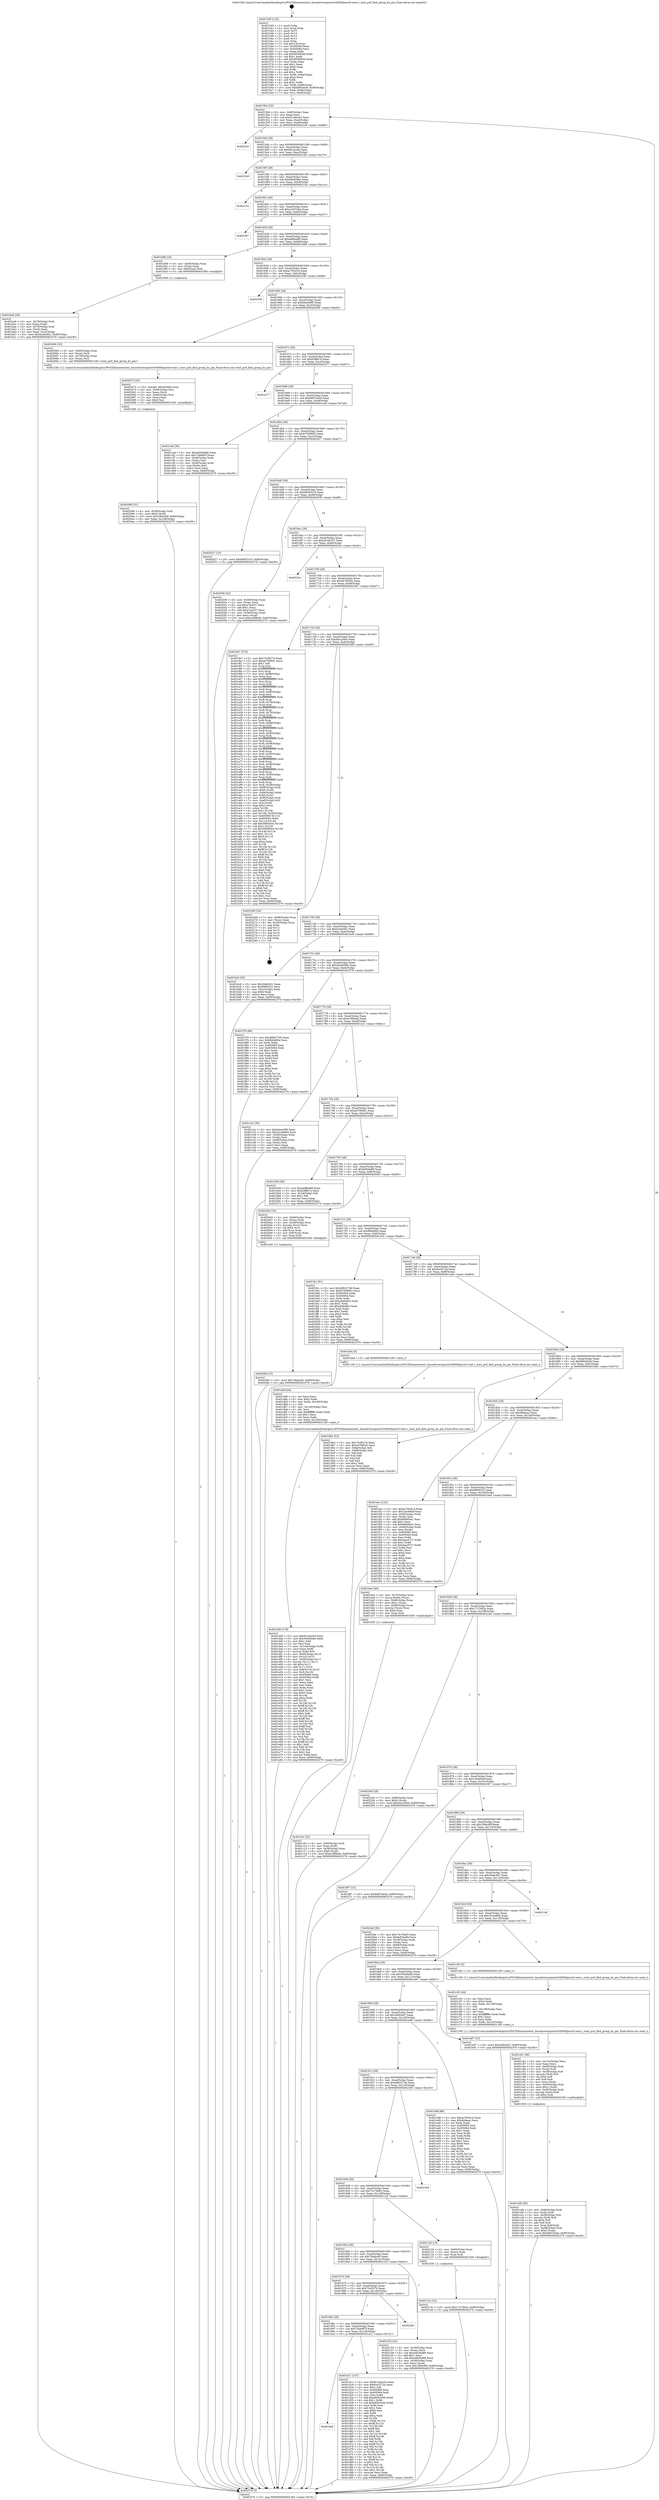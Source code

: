 digraph "0x401540" {
  label = "0x401540 (/mnt/c/Users/mathe/Desktop/tcc/POCII/binaries/extr_linuxdriverspinctrlvt8500pinctrl-wmt.c_wmt_pctl_find_group_by_pin_Final-ollvm.out::main(0))"
  labelloc = "t"
  node[shape=record]

  Entry [label="",width=0.3,height=0.3,shape=circle,fillcolor=black,style=filled]
  "0x4015b4" [label="{
     0x4015b4 [32]\l
     | [instrs]\l
     &nbsp;&nbsp;0x4015b4 \<+6\>: mov -0x90(%rbp),%eax\l
     &nbsp;&nbsp;0x4015ba \<+2\>: mov %eax,%ecx\l
     &nbsp;&nbsp;0x4015bc \<+6\>: sub $0x812da243,%ecx\l
     &nbsp;&nbsp;0x4015c2 \<+6\>: mov %eax,-0xa4(%rbp)\l
     &nbsp;&nbsp;0x4015c8 \<+6\>: mov %ecx,-0xa8(%rbp)\l
     &nbsp;&nbsp;0x4015ce \<+6\>: je 00000000004022c6 \<main+0xd86\>\l
  }"]
  "0x4022c6" [label="{
     0x4022c6\l
  }", style=dashed]
  "0x4015d4" [label="{
     0x4015d4 [28]\l
     | [instrs]\l
     &nbsp;&nbsp;0x4015d4 \<+5\>: jmp 00000000004015d9 \<main+0x99\>\l
     &nbsp;&nbsp;0x4015d9 \<+6\>: mov -0xa4(%rbp),%eax\l
     &nbsp;&nbsp;0x4015df \<+5\>: sub $0x9dc3ce4e,%eax\l
     &nbsp;&nbsp;0x4015e4 \<+6\>: mov %eax,-0xac(%rbp)\l
     &nbsp;&nbsp;0x4015ea \<+6\>: je 00000000004021b0 \<main+0xc70\>\l
  }"]
  Exit [label="",width=0.3,height=0.3,shape=circle,fillcolor=black,style=filled,peripheries=2]
  "0x4021b0" [label="{
     0x4021b0\l
  }", style=dashed]
  "0x4015f0" [label="{
     0x4015f0 [28]\l
     | [instrs]\l
     &nbsp;&nbsp;0x4015f0 \<+5\>: jmp 00000000004015f5 \<main+0xb5\>\l
     &nbsp;&nbsp;0x4015f5 \<+6\>: mov -0xa4(%rbp),%eax\l
     &nbsp;&nbsp;0x4015fb \<+5\>: sub $0x9e6456ee,%eax\l
     &nbsp;&nbsp;0x401600 \<+6\>: mov %eax,-0xb0(%rbp)\l
     &nbsp;&nbsp;0x401606 \<+6\>: je 000000000040215a \<main+0xc1a\>\l
  }"]
  "0x40213c" [label="{
     0x40213c [15]\l
     | [instrs]\l
     &nbsp;&nbsp;0x40213c \<+10\>: movl $0x17270b2a,-0x90(%rbp)\l
     &nbsp;&nbsp;0x402146 \<+5\>: jmp 0000000000402376 \<main+0xe36\>\l
  }"]
  "0x40215a" [label="{
     0x40215a\l
  }", style=dashed]
  "0x40160c" [label="{
     0x40160c [28]\l
     | [instrs]\l
     &nbsp;&nbsp;0x40160c \<+5\>: jmp 0000000000401611 \<main+0xd1\>\l
     &nbsp;&nbsp;0x401611 \<+6\>: mov -0xa4(%rbp),%eax\l
     &nbsp;&nbsp;0x401617 \<+5\>: sub $0xa1b07aba,%eax\l
     &nbsp;&nbsp;0x40161c \<+6\>: mov %eax,-0xb4(%rbp)\l
     &nbsp;&nbsp;0x401622 \<+6\>: je 0000000000402367 \<main+0xe27\>\l
  }"]
  "0x4020f4" [label="{
     0x4020f4 [15]\l
     | [instrs]\l
     &nbsp;&nbsp;0x4020f4 \<+10\>: movl $0x74fadcd0,-0x90(%rbp)\l
     &nbsp;&nbsp;0x4020fe \<+5\>: jmp 0000000000402376 \<main+0xe36\>\l
  }"]
  "0x402367" [label="{
     0x402367\l
  }", style=dashed]
  "0x401628" [label="{
     0x401628 [28]\l
     | [instrs]\l
     &nbsp;&nbsp;0x401628 \<+5\>: jmp 000000000040162d \<main+0xed\>\l
     &nbsp;&nbsp;0x40162d \<+6\>: mov -0xa4(%rbp),%eax\l
     &nbsp;&nbsp;0x401633 \<+5\>: sub $0xabf8ea98,%eax\l
     &nbsp;&nbsp;0x401638 \<+6\>: mov %eax,-0xb8(%rbp)\l
     &nbsp;&nbsp;0x40163e \<+6\>: je 0000000000401b98 \<main+0x658\>\l
  }"]
  "0x402090" [label="{
     0x402090 [31]\l
     | [instrs]\l
     &nbsp;&nbsp;0x402090 \<+4\>: mov -0x38(%rbp),%rdi\l
     &nbsp;&nbsp;0x402094 \<+6\>: movl $0x0,(%rdi)\l
     &nbsp;&nbsp;0x40209a \<+10\>: movl $0x1f9dcd0f,-0x90(%rbp)\l
     &nbsp;&nbsp;0x4020a4 \<+6\>: mov %eax,-0x148(%rbp)\l
     &nbsp;&nbsp;0x4020aa \<+5\>: jmp 0000000000402376 \<main+0xe36\>\l
  }"]
  "0x401b98" [label="{
     0x401b98 [16]\l
     | [instrs]\l
     &nbsp;&nbsp;0x401b98 \<+4\>: mov -0x80(%rbp),%rax\l
     &nbsp;&nbsp;0x401b9c \<+3\>: mov (%rax),%rax\l
     &nbsp;&nbsp;0x401b9f \<+4\>: mov 0x8(%rax),%rdi\l
     &nbsp;&nbsp;0x401ba3 \<+5\>: call 0000000000401060 \<atoi@plt\>\l
     | [calls]\l
     &nbsp;&nbsp;0x401060 \{1\} (unknown)\l
  }"]
  "0x401644" [label="{
     0x401644 [28]\l
     | [instrs]\l
     &nbsp;&nbsp;0x401644 \<+5\>: jmp 0000000000401649 \<main+0x109\>\l
     &nbsp;&nbsp;0x401649 \<+6\>: mov -0xa4(%rbp),%eax\l
     &nbsp;&nbsp;0x40164f \<+5\>: sub $0xac783d14,%eax\l
     &nbsp;&nbsp;0x401654 \<+6\>: mov %eax,-0xbc(%rbp)\l
     &nbsp;&nbsp;0x40165a \<+6\>: je 0000000000402336 \<main+0xdf6\>\l
  }"]
  "0x402073" [label="{
     0x402073 [29]\l
     | [instrs]\l
     &nbsp;&nbsp;0x402073 \<+10\>: movabs $0x4030b6,%rdi\l
     &nbsp;&nbsp;0x40207d \<+4\>: mov -0x40(%rbp),%rsi\l
     &nbsp;&nbsp;0x402081 \<+2\>: mov %eax,(%rsi)\l
     &nbsp;&nbsp;0x402083 \<+4\>: mov -0x40(%rbp),%rsi\l
     &nbsp;&nbsp;0x402087 \<+2\>: mov (%rsi),%esi\l
     &nbsp;&nbsp;0x402089 \<+2\>: mov $0x0,%al\l
     &nbsp;&nbsp;0x40208b \<+5\>: call 0000000000401040 \<printf@plt\>\l
     | [calls]\l
     &nbsp;&nbsp;0x401040 \{1\} (unknown)\l
  }"]
  "0x402336" [label="{
     0x402336\l
  }", style=dashed]
  "0x401660" [label="{
     0x401660 [28]\l
     | [instrs]\l
     &nbsp;&nbsp;0x401660 \<+5\>: jmp 0000000000401665 \<main+0x125\>\l
     &nbsp;&nbsp;0x401665 \<+6\>: mov -0xa4(%rbp),%eax\l
     &nbsp;&nbsp;0x40166b \<+5\>: sub $0xb0ee40f0,%eax\l
     &nbsp;&nbsp;0x401670 \<+6\>: mov %eax,-0xc0(%rbp)\l
     &nbsp;&nbsp;0x401676 \<+6\>: je 0000000000402060 \<main+0xb20\>\l
  }"]
  "0x401dd5" [label="{
     0x401dd5 [178]\l
     | [instrs]\l
     &nbsp;&nbsp;0x401dd5 \<+5\>: mov $0x812da243,%ecx\l
     &nbsp;&nbsp;0x401dda \<+5\>: mov $0x36440ede,%edx\l
     &nbsp;&nbsp;0x401ddf \<+3\>: mov $0x1,%dil\l
     &nbsp;&nbsp;0x401de2 \<+2\>: xor %esi,%esi\l
     &nbsp;&nbsp;0x401de4 \<+7\>: mov -0x144(%rbp),%r8d\l
     &nbsp;&nbsp;0x401deb \<+4\>: imul %eax,%r8d\l
     &nbsp;&nbsp;0x401def \<+3\>: movslq %r8d,%r9\l
     &nbsp;&nbsp;0x401df2 \<+4\>: mov -0x60(%rbp),%r10\l
     &nbsp;&nbsp;0x401df6 \<+3\>: mov (%r10),%r10\l
     &nbsp;&nbsp;0x401df9 \<+4\>: mov -0x58(%rbp),%r11\l
     &nbsp;&nbsp;0x401dfd \<+3\>: movslq (%r11),%r11\l
     &nbsp;&nbsp;0x401e00 \<+4\>: shl $0x4,%r11\l
     &nbsp;&nbsp;0x401e04 \<+3\>: add %r11,%r10\l
     &nbsp;&nbsp;0x401e07 \<+4\>: mov 0x8(%r10),%r10\l
     &nbsp;&nbsp;0x401e0b \<+3\>: mov %r9,(%r10)\l
     &nbsp;&nbsp;0x401e0e \<+7\>: mov 0x405060,%eax\l
     &nbsp;&nbsp;0x401e15 \<+8\>: mov 0x405064,%r8d\l
     &nbsp;&nbsp;0x401e1d \<+3\>: sub $0x1,%esi\l
     &nbsp;&nbsp;0x401e20 \<+2\>: mov %eax,%ebx\l
     &nbsp;&nbsp;0x401e22 \<+2\>: add %esi,%ebx\l
     &nbsp;&nbsp;0x401e24 \<+3\>: imul %ebx,%eax\l
     &nbsp;&nbsp;0x401e27 \<+3\>: and $0x1,%eax\l
     &nbsp;&nbsp;0x401e2a \<+3\>: cmp $0x0,%eax\l
     &nbsp;&nbsp;0x401e2d \<+4\>: sete %r14b\l
     &nbsp;&nbsp;0x401e31 \<+4\>: cmp $0xa,%r8d\l
     &nbsp;&nbsp;0x401e35 \<+4\>: setl %r15b\l
     &nbsp;&nbsp;0x401e39 \<+3\>: mov %r14b,%r12b\l
     &nbsp;&nbsp;0x401e3c \<+4\>: xor $0xff,%r12b\l
     &nbsp;&nbsp;0x401e40 \<+3\>: mov %r15b,%r13b\l
     &nbsp;&nbsp;0x401e43 \<+4\>: xor $0xff,%r13b\l
     &nbsp;&nbsp;0x401e47 \<+4\>: xor $0x1,%dil\l
     &nbsp;&nbsp;0x401e4b \<+3\>: mov %r12b,%al\l
     &nbsp;&nbsp;0x401e4e \<+2\>: and $0xff,%al\l
     &nbsp;&nbsp;0x401e50 \<+3\>: and %dil,%r14b\l
     &nbsp;&nbsp;0x401e53 \<+3\>: mov %r13b,%sil\l
     &nbsp;&nbsp;0x401e56 \<+4\>: and $0xff,%sil\l
     &nbsp;&nbsp;0x401e5a \<+3\>: and %dil,%r15b\l
     &nbsp;&nbsp;0x401e5d \<+3\>: or %r14b,%al\l
     &nbsp;&nbsp;0x401e60 \<+3\>: or %r15b,%sil\l
     &nbsp;&nbsp;0x401e63 \<+3\>: xor %sil,%al\l
     &nbsp;&nbsp;0x401e66 \<+3\>: or %r13b,%r12b\l
     &nbsp;&nbsp;0x401e69 \<+4\>: xor $0xff,%r12b\l
     &nbsp;&nbsp;0x401e6d \<+4\>: or $0x1,%dil\l
     &nbsp;&nbsp;0x401e71 \<+3\>: and %dil,%r12b\l
     &nbsp;&nbsp;0x401e74 \<+3\>: or %r12b,%al\l
     &nbsp;&nbsp;0x401e77 \<+2\>: test $0x1,%al\l
     &nbsp;&nbsp;0x401e79 \<+3\>: cmovne %edx,%ecx\l
     &nbsp;&nbsp;0x401e7c \<+6\>: mov %ecx,-0x90(%rbp)\l
     &nbsp;&nbsp;0x401e82 \<+5\>: jmp 0000000000402376 \<main+0xe36\>\l
  }"]
  "0x402060" [label="{
     0x402060 [19]\l
     | [instrs]\l
     &nbsp;&nbsp;0x402060 \<+4\>: mov -0x60(%rbp),%rax\l
     &nbsp;&nbsp;0x402064 \<+3\>: mov (%rax),%rdi\l
     &nbsp;&nbsp;0x402067 \<+4\>: mov -0x70(%rbp),%rax\l
     &nbsp;&nbsp;0x40206b \<+3\>: mov (%rax),%rsi\l
     &nbsp;&nbsp;0x40206e \<+5\>: call 0000000000401240 \<wmt_pctl_find_group_by_pin\>\l
     | [calls]\l
     &nbsp;&nbsp;0x401240 \{1\} (/mnt/c/Users/mathe/Desktop/tcc/POCII/binaries/extr_linuxdriverspinctrlvt8500pinctrl-wmt.c_wmt_pctl_find_group_by_pin_Final-ollvm.out::wmt_pctl_find_group_by_pin)\l
  }"]
  "0x40167c" [label="{
     0x40167c [28]\l
     | [instrs]\l
     &nbsp;&nbsp;0x40167c \<+5\>: jmp 0000000000401681 \<main+0x141\>\l
     &nbsp;&nbsp;0x401681 \<+6\>: mov -0xa4(%rbp),%eax\l
     &nbsp;&nbsp;0x401687 \<+5\>: sub $0xb2fffa74,%eax\l
     &nbsp;&nbsp;0x40168c \<+6\>: mov %eax,-0xc4(%rbp)\l
     &nbsp;&nbsp;0x401692 \<+6\>: je 0000000000401b77 \<main+0x637\>\l
  }"]
  "0x401da9" [label="{
     0x401da9 [44]\l
     | [instrs]\l
     &nbsp;&nbsp;0x401da9 \<+2\>: xor %ecx,%ecx\l
     &nbsp;&nbsp;0x401dab \<+5\>: mov $0x2,%edx\l
     &nbsp;&nbsp;0x401db0 \<+6\>: mov %edx,-0x140(%rbp)\l
     &nbsp;&nbsp;0x401db6 \<+1\>: cltd\l
     &nbsp;&nbsp;0x401db7 \<+6\>: mov -0x140(%rbp),%esi\l
     &nbsp;&nbsp;0x401dbd \<+2\>: idiv %esi\l
     &nbsp;&nbsp;0x401dbf \<+6\>: imul $0xfffffffe,%edx,%edx\l
     &nbsp;&nbsp;0x401dc5 \<+3\>: sub $0x1,%ecx\l
     &nbsp;&nbsp;0x401dc8 \<+2\>: sub %ecx,%edx\l
     &nbsp;&nbsp;0x401dca \<+6\>: mov %edx,-0x144(%rbp)\l
     &nbsp;&nbsp;0x401dd0 \<+5\>: call 0000000000401160 \<next_i\>\l
     | [calls]\l
     &nbsp;&nbsp;0x401160 \{1\} (/mnt/c/Users/mathe/Desktop/tcc/POCII/binaries/extr_linuxdriverspinctrlvt8500pinctrl-wmt.c_wmt_pctl_find_group_by_pin_Final-ollvm.out::next_i)\l
  }"]
  "0x401b77" [label="{
     0x401b77\l
  }", style=dashed]
  "0x401698" [label="{
     0x401698 [28]\l
     | [instrs]\l
     &nbsp;&nbsp;0x401698 \<+5\>: jmp 000000000040169d \<main+0x15d\>\l
     &nbsp;&nbsp;0x40169d \<+6\>: mov -0xa4(%rbp),%eax\l
     &nbsp;&nbsp;0x4016a3 \<+5\>: sub $0xb687ab4d,%eax\l
     &nbsp;&nbsp;0x4016a8 \<+6\>: mov %eax,-0xc8(%rbp)\l
     &nbsp;&nbsp;0x4016ae \<+6\>: je 0000000000401ced \<main+0x7ad\>\l
  }"]
  "0x4019a8" [label="{
     0x4019a8\l
  }", style=dashed]
  "0x401ced" [label="{
     0x401ced [36]\l
     | [instrs]\l
     &nbsp;&nbsp;0x401ced \<+5\>: mov $0xdd28d566,%eax\l
     &nbsp;&nbsp;0x401cf2 \<+5\>: mov $0x7cbb687f,%ecx\l
     &nbsp;&nbsp;0x401cf7 \<+4\>: mov -0x48(%rbp),%rdx\l
     &nbsp;&nbsp;0x401cfb \<+2\>: mov (%rdx),%esi\l
     &nbsp;&nbsp;0x401cfd \<+4\>: mov -0x50(%rbp),%rdx\l
     &nbsp;&nbsp;0x401d01 \<+2\>: cmp (%rdx),%esi\l
     &nbsp;&nbsp;0x401d03 \<+3\>: cmovl %ecx,%eax\l
     &nbsp;&nbsp;0x401d06 \<+6\>: mov %eax,-0x90(%rbp)\l
     &nbsp;&nbsp;0x401d0c \<+5\>: jmp 0000000000402376 \<main+0xe36\>\l
  }"]
  "0x4016b4" [label="{
     0x4016b4 [28]\l
     | [instrs]\l
     &nbsp;&nbsp;0x4016b4 \<+5\>: jmp 00000000004016b9 \<main+0x179\>\l
     &nbsp;&nbsp;0x4016b9 \<+6\>: mov -0xa4(%rbp),%eax\l
     &nbsp;&nbsp;0x4016bf \<+5\>: sub $0xb7009802,%eax\l
     &nbsp;&nbsp;0x4016c4 \<+6\>: mov %eax,-0xcc(%rbp)\l
     &nbsp;&nbsp;0x4016ca \<+6\>: je 0000000000402027 \<main+0xae7\>\l
  }"]
  "0x401d11" [label="{
     0x401d11 [147]\l
     | [instrs]\l
     &nbsp;&nbsp;0x401d11 \<+5\>: mov $0x812da243,%eax\l
     &nbsp;&nbsp;0x401d16 \<+5\>: mov $0xfce3272a,%ecx\l
     &nbsp;&nbsp;0x401d1b \<+2\>: mov $0x1,%dl\l
     &nbsp;&nbsp;0x401d1d \<+7\>: mov 0x405060,%esi\l
     &nbsp;&nbsp;0x401d24 \<+7\>: mov 0x405064,%edi\l
     &nbsp;&nbsp;0x401d2b \<+3\>: mov %esi,%r8d\l
     &nbsp;&nbsp;0x401d2e \<+7\>: add $0xe9563e56,%r8d\l
     &nbsp;&nbsp;0x401d35 \<+4\>: sub $0x1,%r8d\l
     &nbsp;&nbsp;0x401d39 \<+7\>: sub $0xe9563e56,%r8d\l
     &nbsp;&nbsp;0x401d40 \<+4\>: imul %r8d,%esi\l
     &nbsp;&nbsp;0x401d44 \<+3\>: and $0x1,%esi\l
     &nbsp;&nbsp;0x401d47 \<+3\>: cmp $0x0,%esi\l
     &nbsp;&nbsp;0x401d4a \<+4\>: sete %r9b\l
     &nbsp;&nbsp;0x401d4e \<+3\>: cmp $0xa,%edi\l
     &nbsp;&nbsp;0x401d51 \<+4\>: setl %r10b\l
     &nbsp;&nbsp;0x401d55 \<+3\>: mov %r9b,%r11b\l
     &nbsp;&nbsp;0x401d58 \<+4\>: xor $0xff,%r11b\l
     &nbsp;&nbsp;0x401d5c \<+3\>: mov %r10b,%bl\l
     &nbsp;&nbsp;0x401d5f \<+3\>: xor $0xff,%bl\l
     &nbsp;&nbsp;0x401d62 \<+3\>: xor $0x1,%dl\l
     &nbsp;&nbsp;0x401d65 \<+3\>: mov %r11b,%r14b\l
     &nbsp;&nbsp;0x401d68 \<+4\>: and $0xff,%r14b\l
     &nbsp;&nbsp;0x401d6c \<+3\>: and %dl,%r9b\l
     &nbsp;&nbsp;0x401d6f \<+3\>: mov %bl,%r15b\l
     &nbsp;&nbsp;0x401d72 \<+4\>: and $0xff,%r15b\l
     &nbsp;&nbsp;0x401d76 \<+3\>: and %dl,%r10b\l
     &nbsp;&nbsp;0x401d79 \<+3\>: or %r9b,%r14b\l
     &nbsp;&nbsp;0x401d7c \<+3\>: or %r10b,%r15b\l
     &nbsp;&nbsp;0x401d7f \<+3\>: xor %r15b,%r14b\l
     &nbsp;&nbsp;0x401d82 \<+3\>: or %bl,%r11b\l
     &nbsp;&nbsp;0x401d85 \<+4\>: xor $0xff,%r11b\l
     &nbsp;&nbsp;0x401d89 \<+3\>: or $0x1,%dl\l
     &nbsp;&nbsp;0x401d8c \<+3\>: and %dl,%r11b\l
     &nbsp;&nbsp;0x401d8f \<+3\>: or %r11b,%r14b\l
     &nbsp;&nbsp;0x401d92 \<+4\>: test $0x1,%r14b\l
     &nbsp;&nbsp;0x401d96 \<+3\>: cmovne %ecx,%eax\l
     &nbsp;&nbsp;0x401d99 \<+6\>: mov %eax,-0x90(%rbp)\l
     &nbsp;&nbsp;0x401d9f \<+5\>: jmp 0000000000402376 \<main+0xe36\>\l
  }"]
  "0x402027" [label="{
     0x402027 [15]\l
     | [instrs]\l
     &nbsp;&nbsp;0x402027 \<+10\>: movl $0xb9053c33,-0x90(%rbp)\l
     &nbsp;&nbsp;0x402031 \<+5\>: jmp 0000000000402376 \<main+0xe36\>\l
  }"]
  "0x4016d0" [label="{
     0x4016d0 [28]\l
     | [instrs]\l
     &nbsp;&nbsp;0x4016d0 \<+5\>: jmp 00000000004016d5 \<main+0x195\>\l
     &nbsp;&nbsp;0x4016d5 \<+6\>: mov -0xa4(%rbp),%eax\l
     &nbsp;&nbsp;0x4016db \<+5\>: sub $0xb9053c33,%eax\l
     &nbsp;&nbsp;0x4016e0 \<+6\>: mov %eax,-0xd0(%rbp)\l
     &nbsp;&nbsp;0x4016e6 \<+6\>: je 0000000000402036 \<main+0xaf6\>\l
  }"]
  "0x40198c" [label="{
     0x40198c [28]\l
     | [instrs]\l
     &nbsp;&nbsp;0x40198c \<+5\>: jmp 0000000000401991 \<main+0x451\>\l
     &nbsp;&nbsp;0x401991 \<+6\>: mov -0xa4(%rbp),%eax\l
     &nbsp;&nbsp;0x401997 \<+5\>: sub $0x7cbb687f,%eax\l
     &nbsp;&nbsp;0x40199c \<+6\>: mov %eax,-0x134(%rbp)\l
     &nbsp;&nbsp;0x4019a2 \<+6\>: je 0000000000401d11 \<main+0x7d1\>\l
  }"]
  "0x402036" [label="{
     0x402036 [42]\l
     | [instrs]\l
     &nbsp;&nbsp;0x402036 \<+4\>: mov -0x58(%rbp),%rax\l
     &nbsp;&nbsp;0x40203a \<+2\>: mov (%rax),%ecx\l
     &nbsp;&nbsp;0x40203c \<+6\>: sub $0xa7aa537,%ecx\l
     &nbsp;&nbsp;0x402042 \<+3\>: add $0x1,%ecx\l
     &nbsp;&nbsp;0x402045 \<+6\>: add $0xa7aa537,%ecx\l
     &nbsp;&nbsp;0x40204b \<+4\>: mov -0x58(%rbp),%rax\l
     &nbsp;&nbsp;0x40204f \<+2\>: mov %ecx,(%rax)\l
     &nbsp;&nbsp;0x402051 \<+10\>: movl $0xe1f88eeb,-0x90(%rbp)\l
     &nbsp;&nbsp;0x40205b \<+5\>: jmp 0000000000402376 \<main+0xe36\>\l
  }"]
  "0x4016ec" [label="{
     0x4016ec [28]\l
     | [instrs]\l
     &nbsp;&nbsp;0x4016ec \<+5\>: jmp 00000000004016f1 \<main+0x1b1\>\l
     &nbsp;&nbsp;0x4016f1 \<+6\>: mov -0xa4(%rbp),%eax\l
     &nbsp;&nbsp;0x4016f7 \<+5\>: sub $0xc81b6107,%eax\l
     &nbsp;&nbsp;0x4016fc \<+6\>: mov %eax,-0xd4(%rbp)\l
     &nbsp;&nbsp;0x401702 \<+6\>: je 000000000040223e \<main+0xcfe\>\l
  }"]
  "0x402281" [label="{
     0x402281\l
  }", style=dashed]
  "0x40223e" [label="{
     0x40223e\l
  }", style=dashed]
  "0x401708" [label="{
     0x401708 [28]\l
     | [instrs]\l
     &nbsp;&nbsp;0x401708 \<+5\>: jmp 000000000040170d \<main+0x1cd\>\l
     &nbsp;&nbsp;0x40170d \<+6\>: mov -0xa4(%rbp),%eax\l
     &nbsp;&nbsp;0x401713 \<+5\>: sub $0xd47fd545,%eax\l
     &nbsp;&nbsp;0x401718 \<+6\>: mov %eax,-0xd8(%rbp)\l
     &nbsp;&nbsp;0x40171e \<+6\>: je 00000000004019e7 \<main+0x4a7\>\l
  }"]
  "0x401970" [label="{
     0x401970 [28]\l
     | [instrs]\l
     &nbsp;&nbsp;0x401970 \<+5\>: jmp 0000000000401975 \<main+0x435\>\l
     &nbsp;&nbsp;0x401975 \<+6\>: mov -0xa4(%rbp),%eax\l
     &nbsp;&nbsp;0x40197b \<+5\>: sub $0x75cf027d,%eax\l
     &nbsp;&nbsp;0x401980 \<+6\>: mov %eax,-0x130(%rbp)\l
     &nbsp;&nbsp;0x401986 \<+6\>: je 0000000000402281 \<main+0xd41\>\l
  }"]
  "0x4019e7" [label="{
     0x4019e7 [370]\l
     | [instrs]\l
     &nbsp;&nbsp;0x4019e7 \<+5\>: mov $0x75cf027d,%eax\l
     &nbsp;&nbsp;0x4019ec \<+5\>: mov $0xeb7084d1,%ecx\l
     &nbsp;&nbsp;0x4019f1 \<+2\>: mov $0x1,%dl\l
     &nbsp;&nbsp;0x4019f3 \<+3\>: mov %rsp,%rsi\l
     &nbsp;&nbsp;0x4019f6 \<+4\>: add $0xfffffffffffffff0,%rsi\l
     &nbsp;&nbsp;0x4019fa \<+3\>: mov %rsi,%rsp\l
     &nbsp;&nbsp;0x4019fd \<+7\>: mov %rsi,-0x88(%rbp)\l
     &nbsp;&nbsp;0x401a04 \<+3\>: mov %rsp,%rsi\l
     &nbsp;&nbsp;0x401a07 \<+4\>: add $0xfffffffffffffff0,%rsi\l
     &nbsp;&nbsp;0x401a0b \<+3\>: mov %rsi,%rsp\l
     &nbsp;&nbsp;0x401a0e \<+3\>: mov %rsp,%rdi\l
     &nbsp;&nbsp;0x401a11 \<+4\>: add $0xfffffffffffffff0,%rdi\l
     &nbsp;&nbsp;0x401a15 \<+3\>: mov %rdi,%rsp\l
     &nbsp;&nbsp;0x401a18 \<+4\>: mov %rdi,-0x80(%rbp)\l
     &nbsp;&nbsp;0x401a1c \<+3\>: mov %rsp,%rdi\l
     &nbsp;&nbsp;0x401a1f \<+4\>: add $0xfffffffffffffff0,%rdi\l
     &nbsp;&nbsp;0x401a23 \<+3\>: mov %rdi,%rsp\l
     &nbsp;&nbsp;0x401a26 \<+4\>: mov %rdi,-0x78(%rbp)\l
     &nbsp;&nbsp;0x401a2a \<+3\>: mov %rsp,%rdi\l
     &nbsp;&nbsp;0x401a2d \<+4\>: add $0xfffffffffffffff0,%rdi\l
     &nbsp;&nbsp;0x401a31 \<+3\>: mov %rdi,%rsp\l
     &nbsp;&nbsp;0x401a34 \<+4\>: mov %rdi,-0x70(%rbp)\l
     &nbsp;&nbsp;0x401a38 \<+3\>: mov %rsp,%rdi\l
     &nbsp;&nbsp;0x401a3b \<+4\>: add $0xfffffffffffffff0,%rdi\l
     &nbsp;&nbsp;0x401a3f \<+3\>: mov %rdi,%rsp\l
     &nbsp;&nbsp;0x401a42 \<+4\>: mov %rdi,-0x68(%rbp)\l
     &nbsp;&nbsp;0x401a46 \<+3\>: mov %rsp,%rdi\l
     &nbsp;&nbsp;0x401a49 \<+4\>: add $0xfffffffffffffff0,%rdi\l
     &nbsp;&nbsp;0x401a4d \<+3\>: mov %rdi,%rsp\l
     &nbsp;&nbsp;0x401a50 \<+4\>: mov %rdi,-0x60(%rbp)\l
     &nbsp;&nbsp;0x401a54 \<+3\>: mov %rsp,%rdi\l
     &nbsp;&nbsp;0x401a57 \<+4\>: add $0xfffffffffffffff0,%rdi\l
     &nbsp;&nbsp;0x401a5b \<+3\>: mov %rdi,%rsp\l
     &nbsp;&nbsp;0x401a5e \<+4\>: mov %rdi,-0x58(%rbp)\l
     &nbsp;&nbsp;0x401a62 \<+3\>: mov %rsp,%rdi\l
     &nbsp;&nbsp;0x401a65 \<+4\>: add $0xfffffffffffffff0,%rdi\l
     &nbsp;&nbsp;0x401a69 \<+3\>: mov %rdi,%rsp\l
     &nbsp;&nbsp;0x401a6c \<+4\>: mov %rdi,-0x50(%rbp)\l
     &nbsp;&nbsp;0x401a70 \<+3\>: mov %rsp,%rdi\l
     &nbsp;&nbsp;0x401a73 \<+4\>: add $0xfffffffffffffff0,%rdi\l
     &nbsp;&nbsp;0x401a77 \<+3\>: mov %rdi,%rsp\l
     &nbsp;&nbsp;0x401a7a \<+4\>: mov %rdi,-0x48(%rbp)\l
     &nbsp;&nbsp;0x401a7e \<+3\>: mov %rsp,%rdi\l
     &nbsp;&nbsp;0x401a81 \<+4\>: add $0xfffffffffffffff0,%rdi\l
     &nbsp;&nbsp;0x401a85 \<+3\>: mov %rdi,%rsp\l
     &nbsp;&nbsp;0x401a88 \<+4\>: mov %rdi,-0x40(%rbp)\l
     &nbsp;&nbsp;0x401a8c \<+3\>: mov %rsp,%rdi\l
     &nbsp;&nbsp;0x401a8f \<+4\>: add $0xfffffffffffffff0,%rdi\l
     &nbsp;&nbsp;0x401a93 \<+3\>: mov %rdi,%rsp\l
     &nbsp;&nbsp;0x401a96 \<+4\>: mov %rdi,-0x38(%rbp)\l
     &nbsp;&nbsp;0x401a9a \<+7\>: mov -0x88(%rbp),%rdi\l
     &nbsp;&nbsp;0x401aa1 \<+6\>: movl $0x0,(%rdi)\l
     &nbsp;&nbsp;0x401aa7 \<+7\>: mov -0x94(%rbp),%r8d\l
     &nbsp;&nbsp;0x401aae \<+3\>: mov %r8d,(%rsi)\l
     &nbsp;&nbsp;0x401ab1 \<+4\>: mov -0x80(%rbp),%rdi\l
     &nbsp;&nbsp;0x401ab5 \<+7\>: mov -0xa0(%rbp),%r9\l
     &nbsp;&nbsp;0x401abc \<+3\>: mov %r9,(%rdi)\l
     &nbsp;&nbsp;0x401abf \<+3\>: cmpl $0x2,(%rsi)\l
     &nbsp;&nbsp;0x401ac2 \<+4\>: setne %r10b\l
     &nbsp;&nbsp;0x401ac6 \<+4\>: and $0x1,%r10b\l
     &nbsp;&nbsp;0x401aca \<+4\>: mov %r10b,-0x2d(%rbp)\l
     &nbsp;&nbsp;0x401ace \<+8\>: mov 0x405060,%r11d\l
     &nbsp;&nbsp;0x401ad6 \<+7\>: mov 0x405064,%ebx\l
     &nbsp;&nbsp;0x401add \<+3\>: mov %r11d,%r14d\l
     &nbsp;&nbsp;0x401ae0 \<+7\>: add $0x590f45e4,%r14d\l
     &nbsp;&nbsp;0x401ae7 \<+4\>: sub $0x1,%r14d\l
     &nbsp;&nbsp;0x401aeb \<+7\>: sub $0x590f45e4,%r14d\l
     &nbsp;&nbsp;0x401af2 \<+4\>: imul %r14d,%r11d\l
     &nbsp;&nbsp;0x401af6 \<+4\>: and $0x1,%r11d\l
     &nbsp;&nbsp;0x401afa \<+4\>: cmp $0x0,%r11d\l
     &nbsp;&nbsp;0x401afe \<+4\>: sete %r10b\l
     &nbsp;&nbsp;0x401b02 \<+3\>: cmp $0xa,%ebx\l
     &nbsp;&nbsp;0x401b05 \<+4\>: setl %r15b\l
     &nbsp;&nbsp;0x401b09 \<+3\>: mov %r10b,%r12b\l
     &nbsp;&nbsp;0x401b0c \<+4\>: xor $0xff,%r12b\l
     &nbsp;&nbsp;0x401b10 \<+3\>: mov %r15b,%r13b\l
     &nbsp;&nbsp;0x401b13 \<+4\>: xor $0xff,%r13b\l
     &nbsp;&nbsp;0x401b17 \<+3\>: xor $0x0,%dl\l
     &nbsp;&nbsp;0x401b1a \<+3\>: mov %r12b,%sil\l
     &nbsp;&nbsp;0x401b1d \<+4\>: and $0x0,%sil\l
     &nbsp;&nbsp;0x401b21 \<+3\>: and %dl,%r10b\l
     &nbsp;&nbsp;0x401b24 \<+3\>: mov %r13b,%dil\l
     &nbsp;&nbsp;0x401b27 \<+4\>: and $0x0,%dil\l
     &nbsp;&nbsp;0x401b2b \<+3\>: and %dl,%r15b\l
     &nbsp;&nbsp;0x401b2e \<+3\>: or %r10b,%sil\l
     &nbsp;&nbsp;0x401b31 \<+3\>: or %r15b,%dil\l
     &nbsp;&nbsp;0x401b34 \<+3\>: xor %dil,%sil\l
     &nbsp;&nbsp;0x401b37 \<+3\>: or %r13b,%r12b\l
     &nbsp;&nbsp;0x401b3a \<+4\>: xor $0xff,%r12b\l
     &nbsp;&nbsp;0x401b3e \<+3\>: or $0x0,%dl\l
     &nbsp;&nbsp;0x401b41 \<+3\>: and %dl,%r12b\l
     &nbsp;&nbsp;0x401b44 \<+3\>: or %r12b,%sil\l
     &nbsp;&nbsp;0x401b47 \<+4\>: test $0x1,%sil\l
     &nbsp;&nbsp;0x401b4b \<+3\>: cmovne %ecx,%eax\l
     &nbsp;&nbsp;0x401b4e \<+6\>: mov %eax,-0x90(%rbp)\l
     &nbsp;&nbsp;0x401b54 \<+5\>: jmp 0000000000402376 \<main+0xe36\>\l
  }"]
  "0x401724" [label="{
     0x401724 [28]\l
     | [instrs]\l
     &nbsp;&nbsp;0x401724 \<+5\>: jmp 0000000000401729 \<main+0x1e9\>\l
     &nbsp;&nbsp;0x401729 \<+6\>: mov -0xa4(%rbp),%eax\l
     &nbsp;&nbsp;0x40172f \<+5\>: sub $0xd4cc20b4,%eax\l
     &nbsp;&nbsp;0x401734 \<+6\>: mov %eax,-0xdc(%rbp)\l
     &nbsp;&nbsp;0x40173a \<+6\>: je 0000000000402269 \<main+0xd29\>\l
  }"]
  "0x402103" [label="{
     0x402103 [42]\l
     | [instrs]\l
     &nbsp;&nbsp;0x402103 \<+4\>: mov -0x38(%rbp),%rax\l
     &nbsp;&nbsp;0x402107 \<+2\>: mov (%rax),%ecx\l
     &nbsp;&nbsp;0x402109 \<+6\>: sub $0xe0b3bd89,%ecx\l
     &nbsp;&nbsp;0x40210f \<+3\>: add $0x1,%ecx\l
     &nbsp;&nbsp;0x402112 \<+6\>: add $0xe0b3bd89,%ecx\l
     &nbsp;&nbsp;0x402118 \<+4\>: mov -0x38(%rbp),%rax\l
     &nbsp;&nbsp;0x40211c \<+2\>: mov %ecx,(%rax)\l
     &nbsp;&nbsp;0x40211e \<+10\>: movl $0x1f9dcd0f,-0x90(%rbp)\l
     &nbsp;&nbsp;0x402128 \<+5\>: jmp 0000000000402376 \<main+0xe36\>\l
  }"]
  "0x402269" [label="{
     0x402269 [24]\l
     | [instrs]\l
     &nbsp;&nbsp;0x402269 \<+7\>: mov -0x88(%rbp),%rax\l
     &nbsp;&nbsp;0x402270 \<+2\>: mov (%rax),%eax\l
     &nbsp;&nbsp;0x402272 \<+4\>: lea -0x28(%rbp),%rsp\l
     &nbsp;&nbsp;0x402276 \<+1\>: pop %rbx\l
     &nbsp;&nbsp;0x402277 \<+2\>: pop %r12\l
     &nbsp;&nbsp;0x402279 \<+2\>: pop %r13\l
     &nbsp;&nbsp;0x40227b \<+2\>: pop %r14\l
     &nbsp;&nbsp;0x40227d \<+2\>: pop %r15\l
     &nbsp;&nbsp;0x40227f \<+1\>: pop %rbp\l
     &nbsp;&nbsp;0x402280 \<+1\>: ret\l
  }"]
  "0x401740" [label="{
     0x401740 [28]\l
     | [instrs]\l
     &nbsp;&nbsp;0x401740 \<+5\>: jmp 0000000000401745 \<main+0x205\>\l
     &nbsp;&nbsp;0x401745 \<+6\>: mov -0xa4(%rbp),%eax\l
     &nbsp;&nbsp;0x40174b \<+5\>: sub $0xdcadc85c,%eax\l
     &nbsp;&nbsp;0x401750 \<+6\>: mov %eax,-0xe0(%rbp)\l
     &nbsp;&nbsp;0x401756 \<+6\>: je 0000000000401bc6 \<main+0x686\>\l
  }"]
  "0x401954" [label="{
     0x401954 [28]\l
     | [instrs]\l
     &nbsp;&nbsp;0x401954 \<+5\>: jmp 0000000000401959 \<main+0x419\>\l
     &nbsp;&nbsp;0x401959 \<+6\>: mov -0xa4(%rbp),%eax\l
     &nbsp;&nbsp;0x40195f \<+5\>: sub $0x74fadcd0,%eax\l
     &nbsp;&nbsp;0x401964 \<+6\>: mov %eax,-0x12c(%rbp)\l
     &nbsp;&nbsp;0x40196a \<+6\>: je 0000000000402103 \<main+0xbc3\>\l
  }"]
  "0x401bc6" [label="{
     0x401bc6 [30]\l
     | [instrs]\l
     &nbsp;&nbsp;0x401bc6 \<+5\>: mov $0x26afc401,%eax\l
     &nbsp;&nbsp;0x401bcb \<+5\>: mov $0x9909222,%ecx\l
     &nbsp;&nbsp;0x401bd0 \<+3\>: mov -0x2c(%rbp),%edx\l
     &nbsp;&nbsp;0x401bd3 \<+3\>: cmp $0x0,%edx\l
     &nbsp;&nbsp;0x401bd6 \<+3\>: cmove %ecx,%eax\l
     &nbsp;&nbsp;0x401bd9 \<+6\>: mov %eax,-0x90(%rbp)\l
     &nbsp;&nbsp;0x401bdf \<+5\>: jmp 0000000000402376 \<main+0xe36\>\l
  }"]
  "0x40175c" [label="{
     0x40175c [28]\l
     | [instrs]\l
     &nbsp;&nbsp;0x40175c \<+5\>: jmp 0000000000401761 \<main+0x221\>\l
     &nbsp;&nbsp;0x401761 \<+6\>: mov -0xa4(%rbp),%eax\l
     &nbsp;&nbsp;0x401767 \<+5\>: sub $0xdd28d566,%eax\l
     &nbsp;&nbsp;0x40176c \<+6\>: mov %eax,-0xe4(%rbp)\l
     &nbsp;&nbsp;0x401772 \<+6\>: je 0000000000401f76 \<main+0xa36\>\l
  }"]
  "0x40212d" [label="{
     0x40212d [15]\l
     | [instrs]\l
     &nbsp;&nbsp;0x40212d \<+4\>: mov -0x60(%rbp),%rax\l
     &nbsp;&nbsp;0x402131 \<+3\>: mov (%rax),%rax\l
     &nbsp;&nbsp;0x402134 \<+3\>: mov %rax,%rdi\l
     &nbsp;&nbsp;0x402137 \<+5\>: call 0000000000401030 \<free@plt\>\l
     | [calls]\l
     &nbsp;&nbsp;0x401030 \{1\} (unknown)\l
  }"]
  "0x401f76" [label="{
     0x401f76 [86]\l
     | [instrs]\l
     &nbsp;&nbsp;0x401f76 \<+5\>: mov $0x48822746,%eax\l
     &nbsp;&nbsp;0x401f7b \<+5\>: mov $0xfbbfa90a,%ecx\l
     &nbsp;&nbsp;0x401f80 \<+2\>: xor %edx,%edx\l
     &nbsp;&nbsp;0x401f82 \<+7\>: mov 0x405060,%esi\l
     &nbsp;&nbsp;0x401f89 \<+7\>: mov 0x405064,%edi\l
     &nbsp;&nbsp;0x401f90 \<+3\>: sub $0x1,%edx\l
     &nbsp;&nbsp;0x401f93 \<+3\>: mov %esi,%r8d\l
     &nbsp;&nbsp;0x401f96 \<+3\>: add %edx,%r8d\l
     &nbsp;&nbsp;0x401f99 \<+4\>: imul %r8d,%esi\l
     &nbsp;&nbsp;0x401f9d \<+3\>: and $0x1,%esi\l
     &nbsp;&nbsp;0x401fa0 \<+3\>: cmp $0x0,%esi\l
     &nbsp;&nbsp;0x401fa3 \<+4\>: sete %r9b\l
     &nbsp;&nbsp;0x401fa7 \<+3\>: cmp $0xa,%edi\l
     &nbsp;&nbsp;0x401faa \<+4\>: setl %r10b\l
     &nbsp;&nbsp;0x401fae \<+3\>: mov %r9b,%r11b\l
     &nbsp;&nbsp;0x401fb1 \<+3\>: and %r10b,%r11b\l
     &nbsp;&nbsp;0x401fb4 \<+3\>: xor %r10b,%r9b\l
     &nbsp;&nbsp;0x401fb7 \<+3\>: or %r9b,%r11b\l
     &nbsp;&nbsp;0x401fba \<+4\>: test $0x1,%r11b\l
     &nbsp;&nbsp;0x401fbe \<+3\>: cmovne %ecx,%eax\l
     &nbsp;&nbsp;0x401fc1 \<+6\>: mov %eax,-0x90(%rbp)\l
     &nbsp;&nbsp;0x401fc7 \<+5\>: jmp 0000000000402376 \<main+0xe36\>\l
  }"]
  "0x401778" [label="{
     0x401778 [28]\l
     | [instrs]\l
     &nbsp;&nbsp;0x401778 \<+5\>: jmp 000000000040177d \<main+0x23d\>\l
     &nbsp;&nbsp;0x40177d \<+6\>: mov -0xa4(%rbp),%eax\l
     &nbsp;&nbsp;0x401783 \<+5\>: sub $0xe1f88eeb,%eax\l
     &nbsp;&nbsp;0x401788 \<+6\>: mov %eax,-0xe8(%rbp)\l
     &nbsp;&nbsp;0x40178e \<+6\>: je 0000000000401c2c \<main+0x6ec\>\l
  }"]
  "0x401938" [label="{
     0x401938 [28]\l
     | [instrs]\l
     &nbsp;&nbsp;0x401938 \<+5\>: jmp 000000000040193d \<main+0x3fd\>\l
     &nbsp;&nbsp;0x40193d \<+6\>: mov -0xa4(%rbp),%eax\l
     &nbsp;&nbsp;0x401943 \<+5\>: sub $0x73c79e83,%eax\l
     &nbsp;&nbsp;0x401948 \<+6\>: mov %eax,-0x128(%rbp)\l
     &nbsp;&nbsp;0x40194e \<+6\>: je 000000000040212d \<main+0xbed\>\l
  }"]
  "0x401c2c" [label="{
     0x401c2c [36]\l
     | [instrs]\l
     &nbsp;&nbsp;0x401c2c \<+5\>: mov $0xb0ee40f0,%eax\l
     &nbsp;&nbsp;0x401c31 \<+5\>: mov $0x32c4e80d,%ecx\l
     &nbsp;&nbsp;0x401c36 \<+4\>: mov -0x58(%rbp),%rdx\l
     &nbsp;&nbsp;0x401c3a \<+2\>: mov (%rdx),%esi\l
     &nbsp;&nbsp;0x401c3c \<+4\>: mov -0x68(%rbp),%rdx\l
     &nbsp;&nbsp;0x401c40 \<+2\>: cmp (%rdx),%esi\l
     &nbsp;&nbsp;0x401c42 \<+3\>: cmovl %ecx,%eax\l
     &nbsp;&nbsp;0x401c45 \<+6\>: mov %eax,-0x90(%rbp)\l
     &nbsp;&nbsp;0x401c4b \<+5\>: jmp 0000000000402376 \<main+0xe36\>\l
  }"]
  "0x401794" [label="{
     0x401794 [28]\l
     | [instrs]\l
     &nbsp;&nbsp;0x401794 \<+5\>: jmp 0000000000401799 \<main+0x259\>\l
     &nbsp;&nbsp;0x401799 \<+6\>: mov -0xa4(%rbp),%eax\l
     &nbsp;&nbsp;0x40179f \<+5\>: sub $0xeb7084d1,%eax\l
     &nbsp;&nbsp;0x4017a4 \<+6\>: mov %eax,-0xec(%rbp)\l
     &nbsp;&nbsp;0x4017aa \<+6\>: je 0000000000401b59 \<main+0x619\>\l
  }"]
  "0x402358" [label="{
     0x402358\l
  }", style=dashed]
  "0x401b59" [label="{
     0x401b59 [30]\l
     | [instrs]\l
     &nbsp;&nbsp;0x401b59 \<+5\>: mov $0xabf8ea98,%eax\l
     &nbsp;&nbsp;0x401b5e \<+5\>: mov $0xb2fffa74,%ecx\l
     &nbsp;&nbsp;0x401b63 \<+3\>: mov -0x2d(%rbp),%dl\l
     &nbsp;&nbsp;0x401b66 \<+3\>: test $0x1,%dl\l
     &nbsp;&nbsp;0x401b69 \<+3\>: cmovne %ecx,%eax\l
     &nbsp;&nbsp;0x401b6c \<+6\>: mov %eax,-0x90(%rbp)\l
     &nbsp;&nbsp;0x401b72 \<+5\>: jmp 0000000000402376 \<main+0xe36\>\l
  }"]
  "0x4017b0" [label="{
     0x4017b0 [28]\l
     | [instrs]\l
     &nbsp;&nbsp;0x4017b0 \<+5\>: jmp 00000000004017b5 \<main+0x275\>\l
     &nbsp;&nbsp;0x4017b5 \<+6\>: mov -0xa4(%rbp),%eax\l
     &nbsp;&nbsp;0x4017bb \<+5\>: sub $0xfa834a99,%eax\l
     &nbsp;&nbsp;0x4017c0 \<+6\>: mov %eax,-0xf0(%rbp)\l
     &nbsp;&nbsp;0x4017c6 \<+6\>: je 00000000004020d3 \<main+0xb93\>\l
  }"]
  "0x40191c" [label="{
     0x40191c [28]\l
     | [instrs]\l
     &nbsp;&nbsp;0x40191c \<+5\>: jmp 0000000000401921 \<main+0x3e1\>\l
     &nbsp;&nbsp;0x401921 \<+6\>: mov -0xa4(%rbp),%eax\l
     &nbsp;&nbsp;0x401927 \<+5\>: sub $0x48822746,%eax\l
     &nbsp;&nbsp;0x40192c \<+6\>: mov %eax,-0x124(%rbp)\l
     &nbsp;&nbsp;0x401932 \<+6\>: je 0000000000402358 \<main+0xe18\>\l
  }"]
  "0x4020d3" [label="{
     0x4020d3 [33]\l
     | [instrs]\l
     &nbsp;&nbsp;0x4020d3 \<+4\>: mov -0x60(%rbp),%rax\l
     &nbsp;&nbsp;0x4020d7 \<+3\>: mov (%rax),%rax\l
     &nbsp;&nbsp;0x4020da \<+4\>: mov -0x38(%rbp),%rcx\l
     &nbsp;&nbsp;0x4020de \<+3\>: movslq (%rcx),%rcx\l
     &nbsp;&nbsp;0x4020e1 \<+4\>: shl $0x4,%rcx\l
     &nbsp;&nbsp;0x4020e5 \<+3\>: add %rcx,%rax\l
     &nbsp;&nbsp;0x4020e8 \<+4\>: mov 0x8(%rax),%rax\l
     &nbsp;&nbsp;0x4020ec \<+3\>: mov %rax,%rdi\l
     &nbsp;&nbsp;0x4020ef \<+5\>: call 0000000000401030 \<free@plt\>\l
     | [calls]\l
     &nbsp;&nbsp;0x401030 \{1\} (unknown)\l
  }"]
  "0x4017cc" [label="{
     0x4017cc [28]\l
     | [instrs]\l
     &nbsp;&nbsp;0x4017cc \<+5\>: jmp 00000000004017d1 \<main+0x291\>\l
     &nbsp;&nbsp;0x4017d1 \<+6\>: mov -0xa4(%rbp),%eax\l
     &nbsp;&nbsp;0x4017d7 \<+5\>: sub $0xfbbfa90a,%eax\l
     &nbsp;&nbsp;0x4017dc \<+6\>: mov %eax,-0xf4(%rbp)\l
     &nbsp;&nbsp;0x4017e2 \<+6\>: je 0000000000401fcc \<main+0xa8c\>\l
  }"]
  "0x401e96" [label="{
     0x401e96 [86]\l
     | [instrs]\l
     &nbsp;&nbsp;0x401e96 \<+5\>: mov $0xac783d14,%eax\l
     &nbsp;&nbsp;0x401e9b \<+5\>: mov $0x46faeac,%ecx\l
     &nbsp;&nbsp;0x401ea0 \<+2\>: xor %edx,%edx\l
     &nbsp;&nbsp;0x401ea2 \<+7\>: mov 0x405060,%esi\l
     &nbsp;&nbsp;0x401ea9 \<+7\>: mov 0x405064,%edi\l
     &nbsp;&nbsp;0x401eb0 \<+3\>: sub $0x1,%edx\l
     &nbsp;&nbsp;0x401eb3 \<+3\>: mov %esi,%r8d\l
     &nbsp;&nbsp;0x401eb6 \<+3\>: add %edx,%r8d\l
     &nbsp;&nbsp;0x401eb9 \<+4\>: imul %r8d,%esi\l
     &nbsp;&nbsp;0x401ebd \<+3\>: and $0x1,%esi\l
     &nbsp;&nbsp;0x401ec0 \<+3\>: cmp $0x0,%esi\l
     &nbsp;&nbsp;0x401ec3 \<+4\>: sete %r9b\l
     &nbsp;&nbsp;0x401ec7 \<+3\>: cmp $0xa,%edi\l
     &nbsp;&nbsp;0x401eca \<+4\>: setl %r10b\l
     &nbsp;&nbsp;0x401ece \<+3\>: mov %r9b,%r11b\l
     &nbsp;&nbsp;0x401ed1 \<+3\>: and %r10b,%r11b\l
     &nbsp;&nbsp;0x401ed4 \<+3\>: xor %r10b,%r9b\l
     &nbsp;&nbsp;0x401ed7 \<+3\>: or %r9b,%r11b\l
     &nbsp;&nbsp;0x401eda \<+4\>: test $0x1,%r11b\l
     &nbsp;&nbsp;0x401ede \<+3\>: cmovne %ecx,%eax\l
     &nbsp;&nbsp;0x401ee1 \<+6\>: mov %eax,-0x90(%rbp)\l
     &nbsp;&nbsp;0x401ee7 \<+5\>: jmp 0000000000402376 \<main+0xe36\>\l
  }"]
  "0x401fcc" [label="{
     0x401fcc [91]\l
     | [instrs]\l
     &nbsp;&nbsp;0x401fcc \<+5\>: mov $0x48822746,%eax\l
     &nbsp;&nbsp;0x401fd1 \<+5\>: mov $0xb7009802,%ecx\l
     &nbsp;&nbsp;0x401fd6 \<+7\>: mov 0x405060,%edx\l
     &nbsp;&nbsp;0x401fdd \<+7\>: mov 0x405064,%esi\l
     &nbsp;&nbsp;0x401fe4 \<+2\>: mov %edx,%edi\l
     &nbsp;&nbsp;0x401fe6 \<+6\>: add $0xab4bdfe3,%edi\l
     &nbsp;&nbsp;0x401fec \<+3\>: sub $0x1,%edi\l
     &nbsp;&nbsp;0x401fef \<+6\>: sub $0xab4bdfe3,%edi\l
     &nbsp;&nbsp;0x401ff5 \<+3\>: imul %edi,%edx\l
     &nbsp;&nbsp;0x401ff8 \<+3\>: and $0x1,%edx\l
     &nbsp;&nbsp;0x401ffb \<+3\>: cmp $0x0,%edx\l
     &nbsp;&nbsp;0x401ffe \<+4\>: sete %r8b\l
     &nbsp;&nbsp;0x402002 \<+3\>: cmp $0xa,%esi\l
     &nbsp;&nbsp;0x402005 \<+4\>: setl %r9b\l
     &nbsp;&nbsp;0x402009 \<+3\>: mov %r8b,%r10b\l
     &nbsp;&nbsp;0x40200c \<+3\>: and %r9b,%r10b\l
     &nbsp;&nbsp;0x40200f \<+3\>: xor %r9b,%r8b\l
     &nbsp;&nbsp;0x402012 \<+3\>: or %r8b,%r10b\l
     &nbsp;&nbsp;0x402015 \<+4\>: test $0x1,%r10b\l
     &nbsp;&nbsp;0x402019 \<+3\>: cmovne %ecx,%eax\l
     &nbsp;&nbsp;0x40201c \<+6\>: mov %eax,-0x90(%rbp)\l
     &nbsp;&nbsp;0x402022 \<+5\>: jmp 0000000000402376 \<main+0xe36\>\l
  }"]
  "0x4017e8" [label="{
     0x4017e8 [28]\l
     | [instrs]\l
     &nbsp;&nbsp;0x4017e8 \<+5\>: jmp 00000000004017ed \<main+0x2ad\>\l
     &nbsp;&nbsp;0x4017ed \<+6\>: mov -0xa4(%rbp),%eax\l
     &nbsp;&nbsp;0x4017f3 \<+5\>: sub $0xfce3272a,%eax\l
     &nbsp;&nbsp;0x4017f8 \<+6\>: mov %eax,-0xf8(%rbp)\l
     &nbsp;&nbsp;0x4017fe \<+6\>: je 0000000000401da4 \<main+0x864\>\l
  }"]
  "0x401900" [label="{
     0x401900 [28]\l
     | [instrs]\l
     &nbsp;&nbsp;0x401900 \<+5\>: jmp 0000000000401905 \<main+0x3c5\>\l
     &nbsp;&nbsp;0x401905 \<+6\>: mov -0xa4(%rbp),%eax\l
     &nbsp;&nbsp;0x40190b \<+5\>: sub $0x3bf0cba7,%eax\l
     &nbsp;&nbsp;0x401910 \<+6\>: mov %eax,-0x120(%rbp)\l
     &nbsp;&nbsp;0x401916 \<+6\>: je 0000000000401e96 \<main+0x956\>\l
  }"]
  "0x401da4" [label="{
     0x401da4 [5]\l
     | [instrs]\l
     &nbsp;&nbsp;0x401da4 \<+5\>: call 0000000000401160 \<next_i\>\l
     | [calls]\l
     &nbsp;&nbsp;0x401160 \{1\} (/mnt/c/Users/mathe/Desktop/tcc/POCII/binaries/extr_linuxdriverspinctrlvt8500pinctrl-wmt.c_wmt_pctl_find_group_by_pin_Final-ollvm.out::next_i)\l
  }"]
  "0x401804" [label="{
     0x401804 [28]\l
     | [instrs]\l
     &nbsp;&nbsp;0x401804 \<+5\>: jmp 0000000000401809 \<main+0x2c9\>\l
     &nbsp;&nbsp;0x401809 \<+6\>: mov -0xa4(%rbp),%eax\l
     &nbsp;&nbsp;0x40180f \<+5\>: sub $0xfd8445e6,%eax\l
     &nbsp;&nbsp;0x401814 \<+6\>: mov %eax,-0xfc(%rbp)\l
     &nbsp;&nbsp;0x40181a \<+6\>: je 00000000004019b2 \<main+0x472\>\l
  }"]
  "0x401e87" [label="{
     0x401e87 [15]\l
     | [instrs]\l
     &nbsp;&nbsp;0x401e87 \<+10\>: movl $0x3bf0cba7,-0x90(%rbp)\l
     &nbsp;&nbsp;0x401e91 \<+5\>: jmp 0000000000402376 \<main+0xe36\>\l
  }"]
  "0x4019b2" [label="{
     0x4019b2 [53]\l
     | [instrs]\l
     &nbsp;&nbsp;0x4019b2 \<+5\>: mov $0x75cf027d,%eax\l
     &nbsp;&nbsp;0x4019b7 \<+5\>: mov $0xd47fd545,%ecx\l
     &nbsp;&nbsp;0x4019bc \<+6\>: mov -0x8a(%rbp),%dl\l
     &nbsp;&nbsp;0x4019c2 \<+7\>: mov -0x89(%rbp),%sil\l
     &nbsp;&nbsp;0x4019c9 \<+3\>: mov %dl,%dil\l
     &nbsp;&nbsp;0x4019cc \<+3\>: and %sil,%dil\l
     &nbsp;&nbsp;0x4019cf \<+3\>: xor %sil,%dl\l
     &nbsp;&nbsp;0x4019d2 \<+3\>: or %dl,%dil\l
     &nbsp;&nbsp;0x4019d5 \<+4\>: test $0x1,%dil\l
     &nbsp;&nbsp;0x4019d9 \<+3\>: cmovne %ecx,%eax\l
     &nbsp;&nbsp;0x4019dc \<+6\>: mov %eax,-0x90(%rbp)\l
     &nbsp;&nbsp;0x4019e2 \<+5\>: jmp 0000000000402376 \<main+0xe36\>\l
  }"]
  "0x401820" [label="{
     0x401820 [28]\l
     | [instrs]\l
     &nbsp;&nbsp;0x401820 \<+5\>: jmp 0000000000401825 \<main+0x2e5\>\l
     &nbsp;&nbsp;0x401825 \<+6\>: mov -0xa4(%rbp),%eax\l
     &nbsp;&nbsp;0x40182b \<+5\>: sub $0x46faeac,%eax\l
     &nbsp;&nbsp;0x401830 \<+6\>: mov %eax,-0x100(%rbp)\l
     &nbsp;&nbsp;0x401836 \<+6\>: je 0000000000401eec \<main+0x9ac\>\l
  }"]
  "0x402376" [label="{
     0x402376 [5]\l
     | [instrs]\l
     &nbsp;&nbsp;0x402376 \<+5\>: jmp 00000000004015b4 \<main+0x74\>\l
  }"]
  "0x401540" [label="{
     0x401540 [116]\l
     | [instrs]\l
     &nbsp;&nbsp;0x401540 \<+1\>: push %rbp\l
     &nbsp;&nbsp;0x401541 \<+3\>: mov %rsp,%rbp\l
     &nbsp;&nbsp;0x401544 \<+2\>: push %r15\l
     &nbsp;&nbsp;0x401546 \<+2\>: push %r14\l
     &nbsp;&nbsp;0x401548 \<+2\>: push %r13\l
     &nbsp;&nbsp;0x40154a \<+2\>: push %r12\l
     &nbsp;&nbsp;0x40154c \<+1\>: push %rbx\l
     &nbsp;&nbsp;0x40154d \<+7\>: sub $0x128,%rsp\l
     &nbsp;&nbsp;0x401554 \<+7\>: mov 0x405060,%eax\l
     &nbsp;&nbsp;0x40155b \<+7\>: mov 0x405064,%ecx\l
     &nbsp;&nbsp;0x401562 \<+2\>: mov %eax,%edx\l
     &nbsp;&nbsp;0x401564 \<+6\>: sub $0x5f556b0d,%edx\l
     &nbsp;&nbsp;0x40156a \<+3\>: sub $0x1,%edx\l
     &nbsp;&nbsp;0x40156d \<+6\>: add $0x5f556b0d,%edx\l
     &nbsp;&nbsp;0x401573 \<+3\>: imul %edx,%eax\l
     &nbsp;&nbsp;0x401576 \<+3\>: and $0x1,%eax\l
     &nbsp;&nbsp;0x401579 \<+3\>: cmp $0x0,%eax\l
     &nbsp;&nbsp;0x40157c \<+4\>: sete %r8b\l
     &nbsp;&nbsp;0x401580 \<+4\>: and $0x1,%r8b\l
     &nbsp;&nbsp;0x401584 \<+7\>: mov %r8b,-0x8a(%rbp)\l
     &nbsp;&nbsp;0x40158b \<+3\>: cmp $0xa,%ecx\l
     &nbsp;&nbsp;0x40158e \<+4\>: setl %r8b\l
     &nbsp;&nbsp;0x401592 \<+4\>: and $0x1,%r8b\l
     &nbsp;&nbsp;0x401596 \<+7\>: mov %r8b,-0x89(%rbp)\l
     &nbsp;&nbsp;0x40159d \<+10\>: movl $0xfd8445e6,-0x90(%rbp)\l
     &nbsp;&nbsp;0x4015a7 \<+6\>: mov %edi,-0x94(%rbp)\l
     &nbsp;&nbsp;0x4015ad \<+7\>: mov %rsi,-0xa0(%rbp)\l
  }"]
  "0x401cbb" [label="{
     0x401cbb [50]\l
     | [instrs]\l
     &nbsp;&nbsp;0x401cbb \<+4\>: mov -0x60(%rbp),%rdi\l
     &nbsp;&nbsp;0x401cbf \<+3\>: mov (%rdi),%rdi\l
     &nbsp;&nbsp;0x401cc2 \<+4\>: mov -0x58(%rbp),%r8\l
     &nbsp;&nbsp;0x401cc6 \<+3\>: movslq (%r8),%r8\l
     &nbsp;&nbsp;0x401cc9 \<+4\>: shl $0x4,%r8\l
     &nbsp;&nbsp;0x401ccd \<+3\>: add %r8,%rdi\l
     &nbsp;&nbsp;0x401cd0 \<+4\>: mov %rax,0x8(%rdi)\l
     &nbsp;&nbsp;0x401cd4 \<+4\>: mov -0x48(%rbp),%rax\l
     &nbsp;&nbsp;0x401cd8 \<+6\>: movl $0x0,(%rax)\l
     &nbsp;&nbsp;0x401cde \<+10\>: movl $0xb687ab4d,-0x90(%rbp)\l
     &nbsp;&nbsp;0x401ce8 \<+5\>: jmp 0000000000402376 \<main+0xe36\>\l
  }"]
  "0x401ba8" [label="{
     0x401ba8 [30]\l
     | [instrs]\l
     &nbsp;&nbsp;0x401ba8 \<+4\>: mov -0x78(%rbp),%rdi\l
     &nbsp;&nbsp;0x401bac \<+2\>: mov %eax,(%rdi)\l
     &nbsp;&nbsp;0x401bae \<+4\>: mov -0x78(%rbp),%rdi\l
     &nbsp;&nbsp;0x401bb2 \<+2\>: mov (%rdi),%eax\l
     &nbsp;&nbsp;0x401bb4 \<+3\>: mov %eax,-0x2c(%rbp)\l
     &nbsp;&nbsp;0x401bb7 \<+10\>: movl $0xdcadc85c,-0x90(%rbp)\l
     &nbsp;&nbsp;0x401bc1 \<+5\>: jmp 0000000000402376 \<main+0xe36\>\l
  }"]
  "0x401c81" [label="{
     0x401c81 [58]\l
     | [instrs]\l
     &nbsp;&nbsp;0x401c81 \<+6\>: mov -0x13c(%rbp),%ecx\l
     &nbsp;&nbsp;0x401c87 \<+3\>: imul %eax,%ecx\l
     &nbsp;&nbsp;0x401c8a \<+4\>: mov -0x60(%rbp),%rdi\l
     &nbsp;&nbsp;0x401c8e \<+3\>: mov (%rdi),%rdi\l
     &nbsp;&nbsp;0x401c91 \<+4\>: mov -0x58(%rbp),%r8\l
     &nbsp;&nbsp;0x401c95 \<+3\>: movslq (%r8),%r8\l
     &nbsp;&nbsp;0x401c98 \<+4\>: shl $0x4,%r8\l
     &nbsp;&nbsp;0x401c9c \<+3\>: add %r8,%rdi\l
     &nbsp;&nbsp;0x401c9f \<+2\>: mov %ecx,(%rdi)\l
     &nbsp;&nbsp;0x401ca1 \<+4\>: mov -0x50(%rbp),%rdi\l
     &nbsp;&nbsp;0x401ca5 \<+6\>: movl $0x1,(%rdi)\l
     &nbsp;&nbsp;0x401cab \<+4\>: mov -0x50(%rbp),%rdi\l
     &nbsp;&nbsp;0x401caf \<+3\>: movslq (%rdi),%rdi\l
     &nbsp;&nbsp;0x401cb2 \<+4\>: shl $0x3,%rdi\l
     &nbsp;&nbsp;0x401cb6 \<+5\>: call 0000000000401050 \<malloc@plt\>\l
     | [calls]\l
     &nbsp;&nbsp;0x401050 \{1\} (unknown)\l
  }"]
  "0x401eec" [label="{
     0x401eec [123]\l
     | [instrs]\l
     &nbsp;&nbsp;0x401eec \<+5\>: mov $0xac783d14,%eax\l
     &nbsp;&nbsp;0x401ef1 \<+5\>: mov $0x1de466af,%ecx\l
     &nbsp;&nbsp;0x401ef6 \<+4\>: mov -0x48(%rbp),%rdx\l
     &nbsp;&nbsp;0x401efa \<+2\>: mov (%rdx),%esi\l
     &nbsp;&nbsp;0x401efc \<+6\>: add $0x6684f4a1,%esi\l
     &nbsp;&nbsp;0x401f02 \<+3\>: add $0x1,%esi\l
     &nbsp;&nbsp;0x401f05 \<+6\>: sub $0x6684f4a1,%esi\l
     &nbsp;&nbsp;0x401f0b \<+4\>: mov -0x48(%rbp),%rdx\l
     &nbsp;&nbsp;0x401f0f \<+2\>: mov %esi,(%rdx)\l
     &nbsp;&nbsp;0x401f11 \<+7\>: mov 0x405060,%esi\l
     &nbsp;&nbsp;0x401f18 \<+7\>: mov 0x405064,%edi\l
     &nbsp;&nbsp;0x401f1f \<+3\>: mov %esi,%r8d\l
     &nbsp;&nbsp;0x401f22 \<+7\>: add $0x4eacf727,%r8d\l
     &nbsp;&nbsp;0x401f29 \<+4\>: sub $0x1,%r8d\l
     &nbsp;&nbsp;0x401f2d \<+7\>: sub $0x4eacf727,%r8d\l
     &nbsp;&nbsp;0x401f34 \<+4\>: imul %r8d,%esi\l
     &nbsp;&nbsp;0x401f38 \<+3\>: and $0x1,%esi\l
     &nbsp;&nbsp;0x401f3b \<+3\>: cmp $0x0,%esi\l
     &nbsp;&nbsp;0x401f3e \<+4\>: sete %r9b\l
     &nbsp;&nbsp;0x401f42 \<+3\>: cmp $0xa,%edi\l
     &nbsp;&nbsp;0x401f45 \<+4\>: setl %r10b\l
     &nbsp;&nbsp;0x401f49 \<+3\>: mov %r9b,%r11b\l
     &nbsp;&nbsp;0x401f4c \<+3\>: and %r10b,%r11b\l
     &nbsp;&nbsp;0x401f4f \<+3\>: xor %r10b,%r9b\l
     &nbsp;&nbsp;0x401f52 \<+3\>: or %r9b,%r11b\l
     &nbsp;&nbsp;0x401f55 \<+4\>: test $0x1,%r11b\l
     &nbsp;&nbsp;0x401f59 \<+3\>: cmovne %ecx,%eax\l
     &nbsp;&nbsp;0x401f5c \<+6\>: mov %eax,-0x90(%rbp)\l
     &nbsp;&nbsp;0x401f62 \<+5\>: jmp 0000000000402376 \<main+0xe36\>\l
  }"]
  "0x40183c" [label="{
     0x40183c [28]\l
     | [instrs]\l
     &nbsp;&nbsp;0x40183c \<+5\>: jmp 0000000000401841 \<main+0x301\>\l
     &nbsp;&nbsp;0x401841 \<+6\>: mov -0xa4(%rbp),%eax\l
     &nbsp;&nbsp;0x401847 \<+5\>: sub $0x9909222,%eax\l
     &nbsp;&nbsp;0x40184c \<+6\>: mov %eax,-0x104(%rbp)\l
     &nbsp;&nbsp;0x401852 \<+6\>: je 0000000000401be4 \<main+0x6a4\>\l
  }"]
  "0x401c55" [label="{
     0x401c55 [44]\l
     | [instrs]\l
     &nbsp;&nbsp;0x401c55 \<+2\>: xor %ecx,%ecx\l
     &nbsp;&nbsp;0x401c57 \<+5\>: mov $0x2,%edx\l
     &nbsp;&nbsp;0x401c5c \<+6\>: mov %edx,-0x138(%rbp)\l
     &nbsp;&nbsp;0x401c62 \<+1\>: cltd\l
     &nbsp;&nbsp;0x401c63 \<+6\>: mov -0x138(%rbp),%esi\l
     &nbsp;&nbsp;0x401c69 \<+2\>: idiv %esi\l
     &nbsp;&nbsp;0x401c6b \<+6\>: imul $0xfffffffe,%edx,%edx\l
     &nbsp;&nbsp;0x401c71 \<+3\>: sub $0x1,%ecx\l
     &nbsp;&nbsp;0x401c74 \<+2\>: sub %ecx,%edx\l
     &nbsp;&nbsp;0x401c76 \<+6\>: mov %edx,-0x13c(%rbp)\l
     &nbsp;&nbsp;0x401c7c \<+5\>: call 0000000000401160 \<next_i\>\l
     | [calls]\l
     &nbsp;&nbsp;0x401160 \{1\} (/mnt/c/Users/mathe/Desktop/tcc/POCII/binaries/extr_linuxdriverspinctrlvt8500pinctrl-wmt.c_wmt_pctl_find_group_by_pin_Final-ollvm.out::next_i)\l
  }"]
  "0x401be4" [label="{
     0x401be4 [40]\l
     | [instrs]\l
     &nbsp;&nbsp;0x401be4 \<+4\>: mov -0x70(%rbp),%rax\l
     &nbsp;&nbsp;0x401be8 \<+7\>: movq $0x64,(%rax)\l
     &nbsp;&nbsp;0x401bef \<+4\>: mov -0x68(%rbp),%rax\l
     &nbsp;&nbsp;0x401bf3 \<+6\>: movl $0x1,(%rax)\l
     &nbsp;&nbsp;0x401bf9 \<+4\>: mov -0x68(%rbp),%rax\l
     &nbsp;&nbsp;0x401bfd \<+3\>: movslq (%rax),%rax\l
     &nbsp;&nbsp;0x401c00 \<+4\>: shl $0x4,%rax\l
     &nbsp;&nbsp;0x401c04 \<+3\>: mov %rax,%rdi\l
     &nbsp;&nbsp;0x401c07 \<+5\>: call 0000000000401050 \<malloc@plt\>\l
     | [calls]\l
     &nbsp;&nbsp;0x401050 \{1\} (unknown)\l
  }"]
  "0x401858" [label="{
     0x401858 [28]\l
     | [instrs]\l
     &nbsp;&nbsp;0x401858 \<+5\>: jmp 000000000040185d \<main+0x31d\>\l
     &nbsp;&nbsp;0x40185d \<+6\>: mov -0xa4(%rbp),%eax\l
     &nbsp;&nbsp;0x401863 \<+5\>: sub $0x17270b2a,%eax\l
     &nbsp;&nbsp;0x401868 \<+6\>: mov %eax,-0x108(%rbp)\l
     &nbsp;&nbsp;0x40186e \<+6\>: je 000000000040224d \<main+0xd0d\>\l
  }"]
  "0x401c0c" [label="{
     0x401c0c [32]\l
     | [instrs]\l
     &nbsp;&nbsp;0x401c0c \<+4\>: mov -0x60(%rbp),%rdi\l
     &nbsp;&nbsp;0x401c10 \<+3\>: mov %rax,(%rdi)\l
     &nbsp;&nbsp;0x401c13 \<+4\>: mov -0x58(%rbp),%rax\l
     &nbsp;&nbsp;0x401c17 \<+6\>: movl $0x0,(%rax)\l
     &nbsp;&nbsp;0x401c1d \<+10\>: movl $0xe1f88eeb,-0x90(%rbp)\l
     &nbsp;&nbsp;0x401c27 \<+5\>: jmp 0000000000402376 \<main+0xe36\>\l
  }"]
  "0x4018e4" [label="{
     0x4018e4 [28]\l
     | [instrs]\l
     &nbsp;&nbsp;0x4018e4 \<+5\>: jmp 00000000004018e9 \<main+0x3a9\>\l
     &nbsp;&nbsp;0x4018e9 \<+6\>: mov -0xa4(%rbp),%eax\l
     &nbsp;&nbsp;0x4018ef \<+5\>: sub $0x36440ede,%eax\l
     &nbsp;&nbsp;0x4018f4 \<+6\>: mov %eax,-0x11c(%rbp)\l
     &nbsp;&nbsp;0x4018fa \<+6\>: je 0000000000401e87 \<main+0x947\>\l
  }"]
  "0x40224d" [label="{
     0x40224d [28]\l
     | [instrs]\l
     &nbsp;&nbsp;0x40224d \<+7\>: mov -0x88(%rbp),%rax\l
     &nbsp;&nbsp;0x402254 \<+6\>: movl $0x0,(%rax)\l
     &nbsp;&nbsp;0x40225a \<+10\>: movl $0xd4cc20b4,-0x90(%rbp)\l
     &nbsp;&nbsp;0x402264 \<+5\>: jmp 0000000000402376 \<main+0xe36\>\l
  }"]
  "0x401874" [label="{
     0x401874 [28]\l
     | [instrs]\l
     &nbsp;&nbsp;0x401874 \<+5\>: jmp 0000000000401879 \<main+0x339\>\l
     &nbsp;&nbsp;0x401879 \<+6\>: mov -0xa4(%rbp),%eax\l
     &nbsp;&nbsp;0x40187f \<+5\>: sub $0x1de466af,%eax\l
     &nbsp;&nbsp;0x401884 \<+6\>: mov %eax,-0x10c(%rbp)\l
     &nbsp;&nbsp;0x40188a \<+6\>: je 0000000000401f67 \<main+0xa27\>\l
  }"]
  "0x401c50" [label="{
     0x401c50 [5]\l
     | [instrs]\l
     &nbsp;&nbsp;0x401c50 \<+5\>: call 0000000000401160 \<next_i\>\l
     | [calls]\l
     &nbsp;&nbsp;0x401160 \{1\} (/mnt/c/Users/mathe/Desktop/tcc/POCII/binaries/extr_linuxdriverspinctrlvt8500pinctrl-wmt.c_wmt_pctl_find_group_by_pin_Final-ollvm.out::next_i)\l
  }"]
  "0x401f67" [label="{
     0x401f67 [15]\l
     | [instrs]\l
     &nbsp;&nbsp;0x401f67 \<+10\>: movl $0xb687ab4d,-0x90(%rbp)\l
     &nbsp;&nbsp;0x401f71 \<+5\>: jmp 0000000000402376 \<main+0xe36\>\l
  }"]
  "0x401890" [label="{
     0x401890 [28]\l
     | [instrs]\l
     &nbsp;&nbsp;0x401890 \<+5\>: jmp 0000000000401895 \<main+0x355\>\l
     &nbsp;&nbsp;0x401895 \<+6\>: mov -0xa4(%rbp),%eax\l
     &nbsp;&nbsp;0x40189b \<+5\>: sub $0x1f9dcd0f,%eax\l
     &nbsp;&nbsp;0x4018a0 \<+6\>: mov %eax,-0x110(%rbp)\l
     &nbsp;&nbsp;0x4018a6 \<+6\>: je 00000000004020af \<main+0xb6f\>\l
  }"]
  "0x4018c8" [label="{
     0x4018c8 [28]\l
     | [instrs]\l
     &nbsp;&nbsp;0x4018c8 \<+5\>: jmp 00000000004018cd \<main+0x38d\>\l
     &nbsp;&nbsp;0x4018cd \<+6\>: mov -0xa4(%rbp),%eax\l
     &nbsp;&nbsp;0x4018d3 \<+5\>: sub $0x32c4e80d,%eax\l
     &nbsp;&nbsp;0x4018d8 \<+6\>: mov %eax,-0x118(%rbp)\l
     &nbsp;&nbsp;0x4018de \<+6\>: je 0000000000401c50 \<main+0x710\>\l
  }"]
  "0x4020af" [label="{
     0x4020af [36]\l
     | [instrs]\l
     &nbsp;&nbsp;0x4020af \<+5\>: mov $0x73c79e83,%eax\l
     &nbsp;&nbsp;0x4020b4 \<+5\>: mov $0xfa834a99,%ecx\l
     &nbsp;&nbsp;0x4020b9 \<+4\>: mov -0x38(%rbp),%rdx\l
     &nbsp;&nbsp;0x4020bd \<+2\>: mov (%rdx),%esi\l
     &nbsp;&nbsp;0x4020bf \<+4\>: mov -0x68(%rbp),%rdx\l
     &nbsp;&nbsp;0x4020c3 \<+2\>: cmp (%rdx),%esi\l
     &nbsp;&nbsp;0x4020c5 \<+3\>: cmovl %ecx,%eax\l
     &nbsp;&nbsp;0x4020c8 \<+6\>: mov %eax,-0x90(%rbp)\l
     &nbsp;&nbsp;0x4020ce \<+5\>: jmp 0000000000402376 \<main+0xe36\>\l
  }"]
  "0x4018ac" [label="{
     0x4018ac [28]\l
     | [instrs]\l
     &nbsp;&nbsp;0x4018ac \<+5\>: jmp 00000000004018b1 \<main+0x371\>\l
     &nbsp;&nbsp;0x4018b1 \<+6\>: mov -0xa4(%rbp),%eax\l
     &nbsp;&nbsp;0x4018b7 \<+5\>: sub $0x26afc401,%eax\l
     &nbsp;&nbsp;0x4018bc \<+6\>: mov %eax,-0x114(%rbp)\l
     &nbsp;&nbsp;0x4018c2 \<+6\>: je 000000000040214b \<main+0xc0b\>\l
  }"]
  "0x40214b" [label="{
     0x40214b\l
  }", style=dashed]
  Entry -> "0x401540" [label=" 1"]
  "0x4015b4" -> "0x4022c6" [label=" 0"]
  "0x4015b4" -> "0x4015d4" [label=" 29"]
  "0x402269" -> Exit [label=" 1"]
  "0x4015d4" -> "0x4021b0" [label=" 0"]
  "0x4015d4" -> "0x4015f0" [label=" 29"]
  "0x40224d" -> "0x402376" [label=" 1"]
  "0x4015f0" -> "0x40215a" [label=" 0"]
  "0x4015f0" -> "0x40160c" [label=" 29"]
  "0x40213c" -> "0x402376" [label=" 1"]
  "0x40160c" -> "0x402367" [label=" 0"]
  "0x40160c" -> "0x401628" [label=" 29"]
  "0x40212d" -> "0x40213c" [label=" 1"]
  "0x401628" -> "0x401b98" [label=" 1"]
  "0x401628" -> "0x401644" [label=" 28"]
  "0x402103" -> "0x402376" [label=" 1"]
  "0x401644" -> "0x402336" [label=" 0"]
  "0x401644" -> "0x401660" [label=" 28"]
  "0x4020f4" -> "0x402376" [label=" 1"]
  "0x401660" -> "0x402060" [label=" 1"]
  "0x401660" -> "0x40167c" [label=" 27"]
  "0x4020d3" -> "0x4020f4" [label=" 1"]
  "0x40167c" -> "0x401b77" [label=" 0"]
  "0x40167c" -> "0x401698" [label=" 27"]
  "0x4020af" -> "0x402376" [label=" 2"]
  "0x401698" -> "0x401ced" [label=" 2"]
  "0x401698" -> "0x4016b4" [label=" 25"]
  "0x402090" -> "0x402376" [label=" 1"]
  "0x4016b4" -> "0x402027" [label=" 1"]
  "0x4016b4" -> "0x4016d0" [label=" 24"]
  "0x402073" -> "0x402090" [label=" 1"]
  "0x4016d0" -> "0x402036" [label=" 1"]
  "0x4016d0" -> "0x4016ec" [label=" 23"]
  "0x402036" -> "0x402376" [label=" 1"]
  "0x4016ec" -> "0x40223e" [label=" 0"]
  "0x4016ec" -> "0x401708" [label=" 23"]
  "0x402027" -> "0x402376" [label=" 1"]
  "0x401708" -> "0x4019e7" [label=" 1"]
  "0x401708" -> "0x401724" [label=" 22"]
  "0x401f76" -> "0x402376" [label=" 1"]
  "0x401724" -> "0x402269" [label=" 1"]
  "0x401724" -> "0x401740" [label=" 21"]
  "0x401f67" -> "0x402376" [label=" 1"]
  "0x401740" -> "0x401bc6" [label=" 1"]
  "0x401740" -> "0x40175c" [label=" 20"]
  "0x401e96" -> "0x402376" [label=" 1"]
  "0x40175c" -> "0x401f76" [label=" 1"]
  "0x40175c" -> "0x401778" [label=" 19"]
  "0x401e87" -> "0x402376" [label=" 1"]
  "0x401778" -> "0x401c2c" [label=" 2"]
  "0x401778" -> "0x401794" [label=" 17"]
  "0x401da9" -> "0x401dd5" [label=" 1"]
  "0x401794" -> "0x401b59" [label=" 1"]
  "0x401794" -> "0x4017b0" [label=" 16"]
  "0x401da4" -> "0x401da9" [label=" 1"]
  "0x4017b0" -> "0x4020d3" [label=" 1"]
  "0x4017b0" -> "0x4017cc" [label=" 15"]
  "0x40198c" -> "0x4019a8" [label=" 0"]
  "0x4017cc" -> "0x401fcc" [label=" 1"]
  "0x4017cc" -> "0x4017e8" [label=" 14"]
  "0x40198c" -> "0x401d11" [label=" 1"]
  "0x4017e8" -> "0x401da4" [label=" 1"]
  "0x4017e8" -> "0x401804" [label=" 13"]
  "0x401970" -> "0x40198c" [label=" 1"]
  "0x401804" -> "0x4019b2" [label=" 1"]
  "0x401804" -> "0x401820" [label=" 12"]
  "0x4019b2" -> "0x402376" [label=" 1"]
  "0x401540" -> "0x4015b4" [label=" 1"]
  "0x402376" -> "0x4015b4" [label=" 28"]
  "0x401970" -> "0x402281" [label=" 0"]
  "0x4019e7" -> "0x402376" [label=" 1"]
  "0x401b59" -> "0x402376" [label=" 1"]
  "0x401b98" -> "0x401ba8" [label=" 1"]
  "0x401ba8" -> "0x402376" [label=" 1"]
  "0x401bc6" -> "0x402376" [label=" 1"]
  "0x401954" -> "0x401970" [label=" 1"]
  "0x401820" -> "0x401eec" [label=" 1"]
  "0x401820" -> "0x40183c" [label=" 11"]
  "0x401954" -> "0x402103" [label=" 1"]
  "0x40183c" -> "0x401be4" [label=" 1"]
  "0x40183c" -> "0x401858" [label=" 10"]
  "0x401be4" -> "0x401c0c" [label=" 1"]
  "0x401c0c" -> "0x402376" [label=" 1"]
  "0x401c2c" -> "0x402376" [label=" 2"]
  "0x401eec" -> "0x402376" [label=" 1"]
  "0x401858" -> "0x40224d" [label=" 1"]
  "0x401858" -> "0x401874" [label=" 9"]
  "0x401938" -> "0x401954" [label=" 2"]
  "0x401874" -> "0x401f67" [label=" 1"]
  "0x401874" -> "0x401890" [label=" 8"]
  "0x401938" -> "0x40212d" [label=" 1"]
  "0x401890" -> "0x4020af" [label=" 2"]
  "0x401890" -> "0x4018ac" [label=" 6"]
  "0x40191c" -> "0x401938" [label=" 3"]
  "0x4018ac" -> "0x40214b" [label=" 0"]
  "0x4018ac" -> "0x4018c8" [label=" 6"]
  "0x401dd5" -> "0x402376" [label=" 1"]
  "0x4018c8" -> "0x401c50" [label=" 1"]
  "0x4018c8" -> "0x4018e4" [label=" 5"]
  "0x401c50" -> "0x401c55" [label=" 1"]
  "0x401c55" -> "0x401c81" [label=" 1"]
  "0x401c81" -> "0x401cbb" [label=" 1"]
  "0x401cbb" -> "0x402376" [label=" 1"]
  "0x401ced" -> "0x402376" [label=" 2"]
  "0x401fcc" -> "0x402376" [label=" 1"]
  "0x4018e4" -> "0x401e87" [label=" 1"]
  "0x4018e4" -> "0x401900" [label=" 4"]
  "0x402060" -> "0x402073" [label=" 1"]
  "0x401900" -> "0x401e96" [label=" 1"]
  "0x401900" -> "0x40191c" [label=" 3"]
  "0x401d11" -> "0x402376" [label=" 1"]
  "0x40191c" -> "0x402358" [label=" 0"]
}
